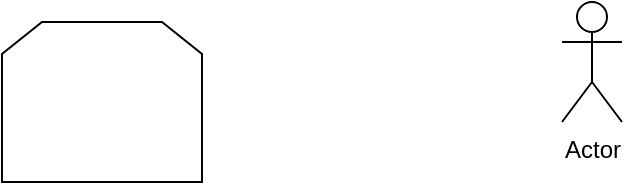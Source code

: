 <mxfile version="21.5.0" type="github">
  <diagram name="Page-1" id="883zq0l8kDQaM0vWGOq_">
    <mxGraphModel dx="1434" dy="954" grid="1" gridSize="10" guides="1" tooltips="1" connect="1" arrows="1" fold="1" page="1" pageScale="1" pageWidth="850" pageHeight="1100" math="0" shadow="0">
      <root>
        <mxCell id="0" />
        <mxCell id="1" parent="0" />
        <mxCell id="s1P8wbMx4kPdj3WxLf0c-1" value="" style="shape=loopLimit;whiteSpace=wrap;html=1;" parent="1" vertex="1">
          <mxGeometry x="130" y="30" width="100" height="80" as="geometry" />
        </mxCell>
        <mxCell id="s1P8wbMx4kPdj3WxLf0c-10" value="Actor" style="shape=umlActor;verticalLabelPosition=bottom;verticalAlign=top;html=1;" parent="1" vertex="1">
          <mxGeometry x="410" y="20" width="30" height="60" as="geometry" />
        </mxCell>
      </root>
    </mxGraphModel>
  </diagram>
</mxfile>
